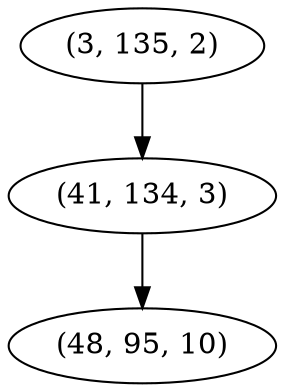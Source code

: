 digraph tree {
    "(3, 135, 2)";
    "(41, 134, 3)";
    "(48, 95, 10)";
    "(3, 135, 2)" -> "(41, 134, 3)";
    "(41, 134, 3)" -> "(48, 95, 10)";
}
